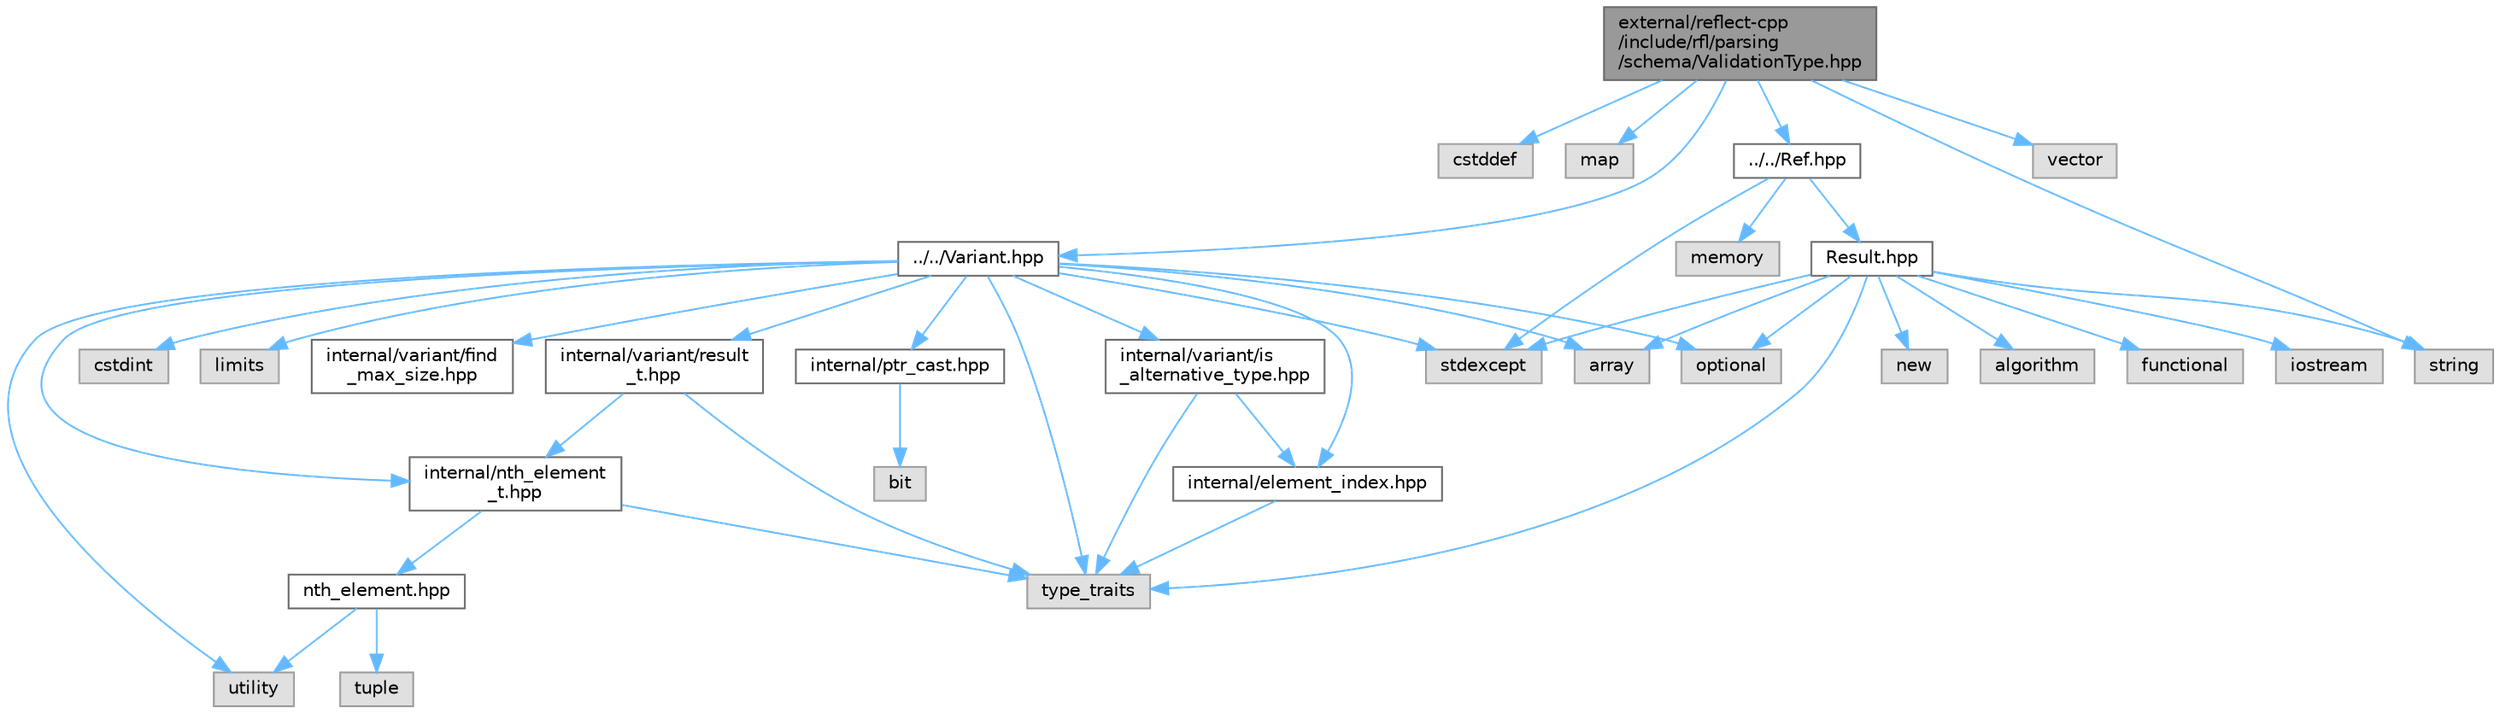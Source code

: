 digraph "external/reflect-cpp/include/rfl/parsing/schema/ValidationType.hpp"
{
 // LATEX_PDF_SIZE
  bgcolor="transparent";
  edge [fontname=Helvetica,fontsize=10,labelfontname=Helvetica,labelfontsize=10];
  node [fontname=Helvetica,fontsize=10,shape=box,height=0.2,width=0.4];
  Node1 [id="Node000001",label="external/reflect-cpp\l/include/rfl/parsing\l/schema/ValidationType.hpp",height=0.2,width=0.4,color="gray40", fillcolor="grey60", style="filled", fontcolor="black",tooltip=" "];
  Node1 -> Node2 [id="edge42_Node000001_Node000002",color="steelblue1",style="solid",tooltip=" "];
  Node2 [id="Node000002",label="cstddef",height=0.2,width=0.4,color="grey60", fillcolor="#E0E0E0", style="filled",tooltip=" "];
  Node1 -> Node3 [id="edge43_Node000001_Node000003",color="steelblue1",style="solid",tooltip=" "];
  Node3 [id="Node000003",label="map",height=0.2,width=0.4,color="grey60", fillcolor="#E0E0E0", style="filled",tooltip=" "];
  Node1 -> Node4 [id="edge44_Node000001_Node000004",color="steelblue1",style="solid",tooltip=" "];
  Node4 [id="Node000004",label="string",height=0.2,width=0.4,color="grey60", fillcolor="#E0E0E0", style="filled",tooltip=" "];
  Node1 -> Node5 [id="edge45_Node000001_Node000005",color="steelblue1",style="solid",tooltip=" "];
  Node5 [id="Node000005",label="vector",height=0.2,width=0.4,color="grey60", fillcolor="#E0E0E0", style="filled",tooltip=" "];
  Node1 -> Node6 [id="edge46_Node000001_Node000006",color="steelblue1",style="solid",tooltip=" "];
  Node6 [id="Node000006",label="../../Ref.hpp",height=0.2,width=0.4,color="grey40", fillcolor="white", style="filled",URL="$_ref_8hpp.html",tooltip=" "];
  Node6 -> Node7 [id="edge47_Node000006_Node000007",color="steelblue1",style="solid",tooltip=" "];
  Node7 [id="Node000007",label="memory",height=0.2,width=0.4,color="grey60", fillcolor="#E0E0E0", style="filled",tooltip=" "];
  Node6 -> Node8 [id="edge48_Node000006_Node000008",color="steelblue1",style="solid",tooltip=" "];
  Node8 [id="Node000008",label="stdexcept",height=0.2,width=0.4,color="grey60", fillcolor="#E0E0E0", style="filled",tooltip=" "];
  Node6 -> Node9 [id="edge49_Node000006_Node000009",color="steelblue1",style="solid",tooltip=" "];
  Node9 [id="Node000009",label="Result.hpp",height=0.2,width=0.4,color="grey40", fillcolor="white", style="filled",URL="$_result_8hpp.html",tooltip=" "];
  Node9 -> Node10 [id="edge50_Node000009_Node000010",color="steelblue1",style="solid",tooltip=" "];
  Node10 [id="Node000010",label="algorithm",height=0.2,width=0.4,color="grey60", fillcolor="#E0E0E0", style="filled",tooltip=" "];
  Node9 -> Node11 [id="edge51_Node000009_Node000011",color="steelblue1",style="solid",tooltip=" "];
  Node11 [id="Node000011",label="array",height=0.2,width=0.4,color="grey60", fillcolor="#E0E0E0", style="filled",tooltip=" "];
  Node9 -> Node12 [id="edge52_Node000009_Node000012",color="steelblue1",style="solid",tooltip=" "];
  Node12 [id="Node000012",label="functional",height=0.2,width=0.4,color="grey60", fillcolor="#E0E0E0", style="filled",tooltip=" "];
  Node9 -> Node13 [id="edge53_Node000009_Node000013",color="steelblue1",style="solid",tooltip=" "];
  Node13 [id="Node000013",label="iostream",height=0.2,width=0.4,color="grey60", fillcolor="#E0E0E0", style="filled",tooltip=" "];
  Node9 -> Node14 [id="edge54_Node000009_Node000014",color="steelblue1",style="solid",tooltip=" "];
  Node14 [id="Node000014",label="new",height=0.2,width=0.4,color="grey60", fillcolor="#E0E0E0", style="filled",tooltip=" "];
  Node9 -> Node15 [id="edge55_Node000009_Node000015",color="steelblue1",style="solid",tooltip=" "];
  Node15 [id="Node000015",label="optional",height=0.2,width=0.4,color="grey60", fillcolor="#E0E0E0", style="filled",tooltip=" "];
  Node9 -> Node8 [id="edge56_Node000009_Node000008",color="steelblue1",style="solid",tooltip=" "];
  Node9 -> Node4 [id="edge57_Node000009_Node000004",color="steelblue1",style="solid",tooltip=" "];
  Node9 -> Node16 [id="edge58_Node000009_Node000016",color="steelblue1",style="solid",tooltip=" "];
  Node16 [id="Node000016",label="type_traits",height=0.2,width=0.4,color="grey60", fillcolor="#E0E0E0", style="filled",tooltip=" "];
  Node1 -> Node17 [id="edge59_Node000001_Node000017",color="steelblue1",style="solid",tooltip=" "];
  Node17 [id="Node000017",label="../../Variant.hpp",height=0.2,width=0.4,color="grey40", fillcolor="white", style="filled",URL="$_variant_8hpp.html",tooltip=" "];
  Node17 -> Node11 [id="edge60_Node000017_Node000011",color="steelblue1",style="solid",tooltip=" "];
  Node17 -> Node18 [id="edge61_Node000017_Node000018",color="steelblue1",style="solid",tooltip=" "];
  Node18 [id="Node000018",label="cstdint",height=0.2,width=0.4,color="grey60", fillcolor="#E0E0E0", style="filled",tooltip=" "];
  Node17 -> Node19 [id="edge62_Node000017_Node000019",color="steelblue1",style="solid",tooltip=" "];
  Node19 [id="Node000019",label="limits",height=0.2,width=0.4,color="grey60", fillcolor="#E0E0E0", style="filled",tooltip=" "];
  Node17 -> Node15 [id="edge63_Node000017_Node000015",color="steelblue1",style="solid",tooltip=" "];
  Node17 -> Node8 [id="edge64_Node000017_Node000008",color="steelblue1",style="solid",tooltip=" "];
  Node17 -> Node16 [id="edge65_Node000017_Node000016",color="steelblue1",style="solid",tooltip=" "];
  Node17 -> Node20 [id="edge66_Node000017_Node000020",color="steelblue1",style="solid",tooltip=" "];
  Node20 [id="Node000020",label="utility",height=0.2,width=0.4,color="grey60", fillcolor="#E0E0E0", style="filled",tooltip=" "];
  Node17 -> Node21 [id="edge67_Node000017_Node000021",color="steelblue1",style="solid",tooltip=" "];
  Node21 [id="Node000021",label="internal/element_index.hpp",height=0.2,width=0.4,color="grey40", fillcolor="white", style="filled",URL="$element__index_8hpp.html",tooltip=" "];
  Node21 -> Node16 [id="edge68_Node000021_Node000016",color="steelblue1",style="solid",tooltip=" "];
  Node17 -> Node22 [id="edge69_Node000017_Node000022",color="steelblue1",style="solid",tooltip=" "];
  Node22 [id="Node000022",label="internal/nth_element\l_t.hpp",height=0.2,width=0.4,color="grey40", fillcolor="white", style="filled",URL="$nth__element__t_8hpp.html",tooltip=" "];
  Node22 -> Node16 [id="edge70_Node000022_Node000016",color="steelblue1",style="solid",tooltip=" "];
  Node22 -> Node23 [id="edge71_Node000022_Node000023",color="steelblue1",style="solid",tooltip=" "];
  Node23 [id="Node000023",label="nth_element.hpp",height=0.2,width=0.4,color="grey40", fillcolor="white", style="filled",URL="$nth__element_8hpp.html",tooltip=" "];
  Node23 -> Node24 [id="edge72_Node000023_Node000024",color="steelblue1",style="solid",tooltip=" "];
  Node24 [id="Node000024",label="tuple",height=0.2,width=0.4,color="grey60", fillcolor="#E0E0E0", style="filled",tooltip=" "];
  Node23 -> Node20 [id="edge73_Node000023_Node000020",color="steelblue1",style="solid",tooltip=" "];
  Node17 -> Node25 [id="edge74_Node000017_Node000025",color="steelblue1",style="solid",tooltip=" "];
  Node25 [id="Node000025",label="internal/variant/find\l_max_size.hpp",height=0.2,width=0.4,color="grey40", fillcolor="white", style="filled",URL="$find__max__size_8hpp.html",tooltip=" "];
  Node17 -> Node26 [id="edge75_Node000017_Node000026",color="steelblue1",style="solid",tooltip=" "];
  Node26 [id="Node000026",label="internal/variant/is\l_alternative_type.hpp",height=0.2,width=0.4,color="grey40", fillcolor="white", style="filled",URL="$is__alternative__type_8hpp.html",tooltip=" "];
  Node26 -> Node16 [id="edge76_Node000026_Node000016",color="steelblue1",style="solid",tooltip=" "];
  Node26 -> Node21 [id="edge77_Node000026_Node000021",color="steelblue1",style="solid",tooltip=" "];
  Node17 -> Node27 [id="edge78_Node000017_Node000027",color="steelblue1",style="solid",tooltip=" "];
  Node27 [id="Node000027",label="internal/variant/result\l_t.hpp",height=0.2,width=0.4,color="grey40", fillcolor="white", style="filled",URL="$result__t_8hpp.html",tooltip=" "];
  Node27 -> Node16 [id="edge79_Node000027_Node000016",color="steelblue1",style="solid",tooltip=" "];
  Node27 -> Node22 [id="edge80_Node000027_Node000022",color="steelblue1",style="solid",tooltip=" "];
  Node17 -> Node28 [id="edge81_Node000017_Node000028",color="steelblue1",style="solid",tooltip=" "];
  Node28 [id="Node000028",label="internal/ptr_cast.hpp",height=0.2,width=0.4,color="grey40", fillcolor="white", style="filled",URL="$ptr__cast_8hpp.html",tooltip=" "];
  Node28 -> Node29 [id="edge82_Node000028_Node000029",color="steelblue1",style="solid",tooltip=" "];
  Node29 [id="Node000029",label="bit",height=0.2,width=0.4,color="grey60", fillcolor="#E0E0E0", style="filled",tooltip=" "];
}
